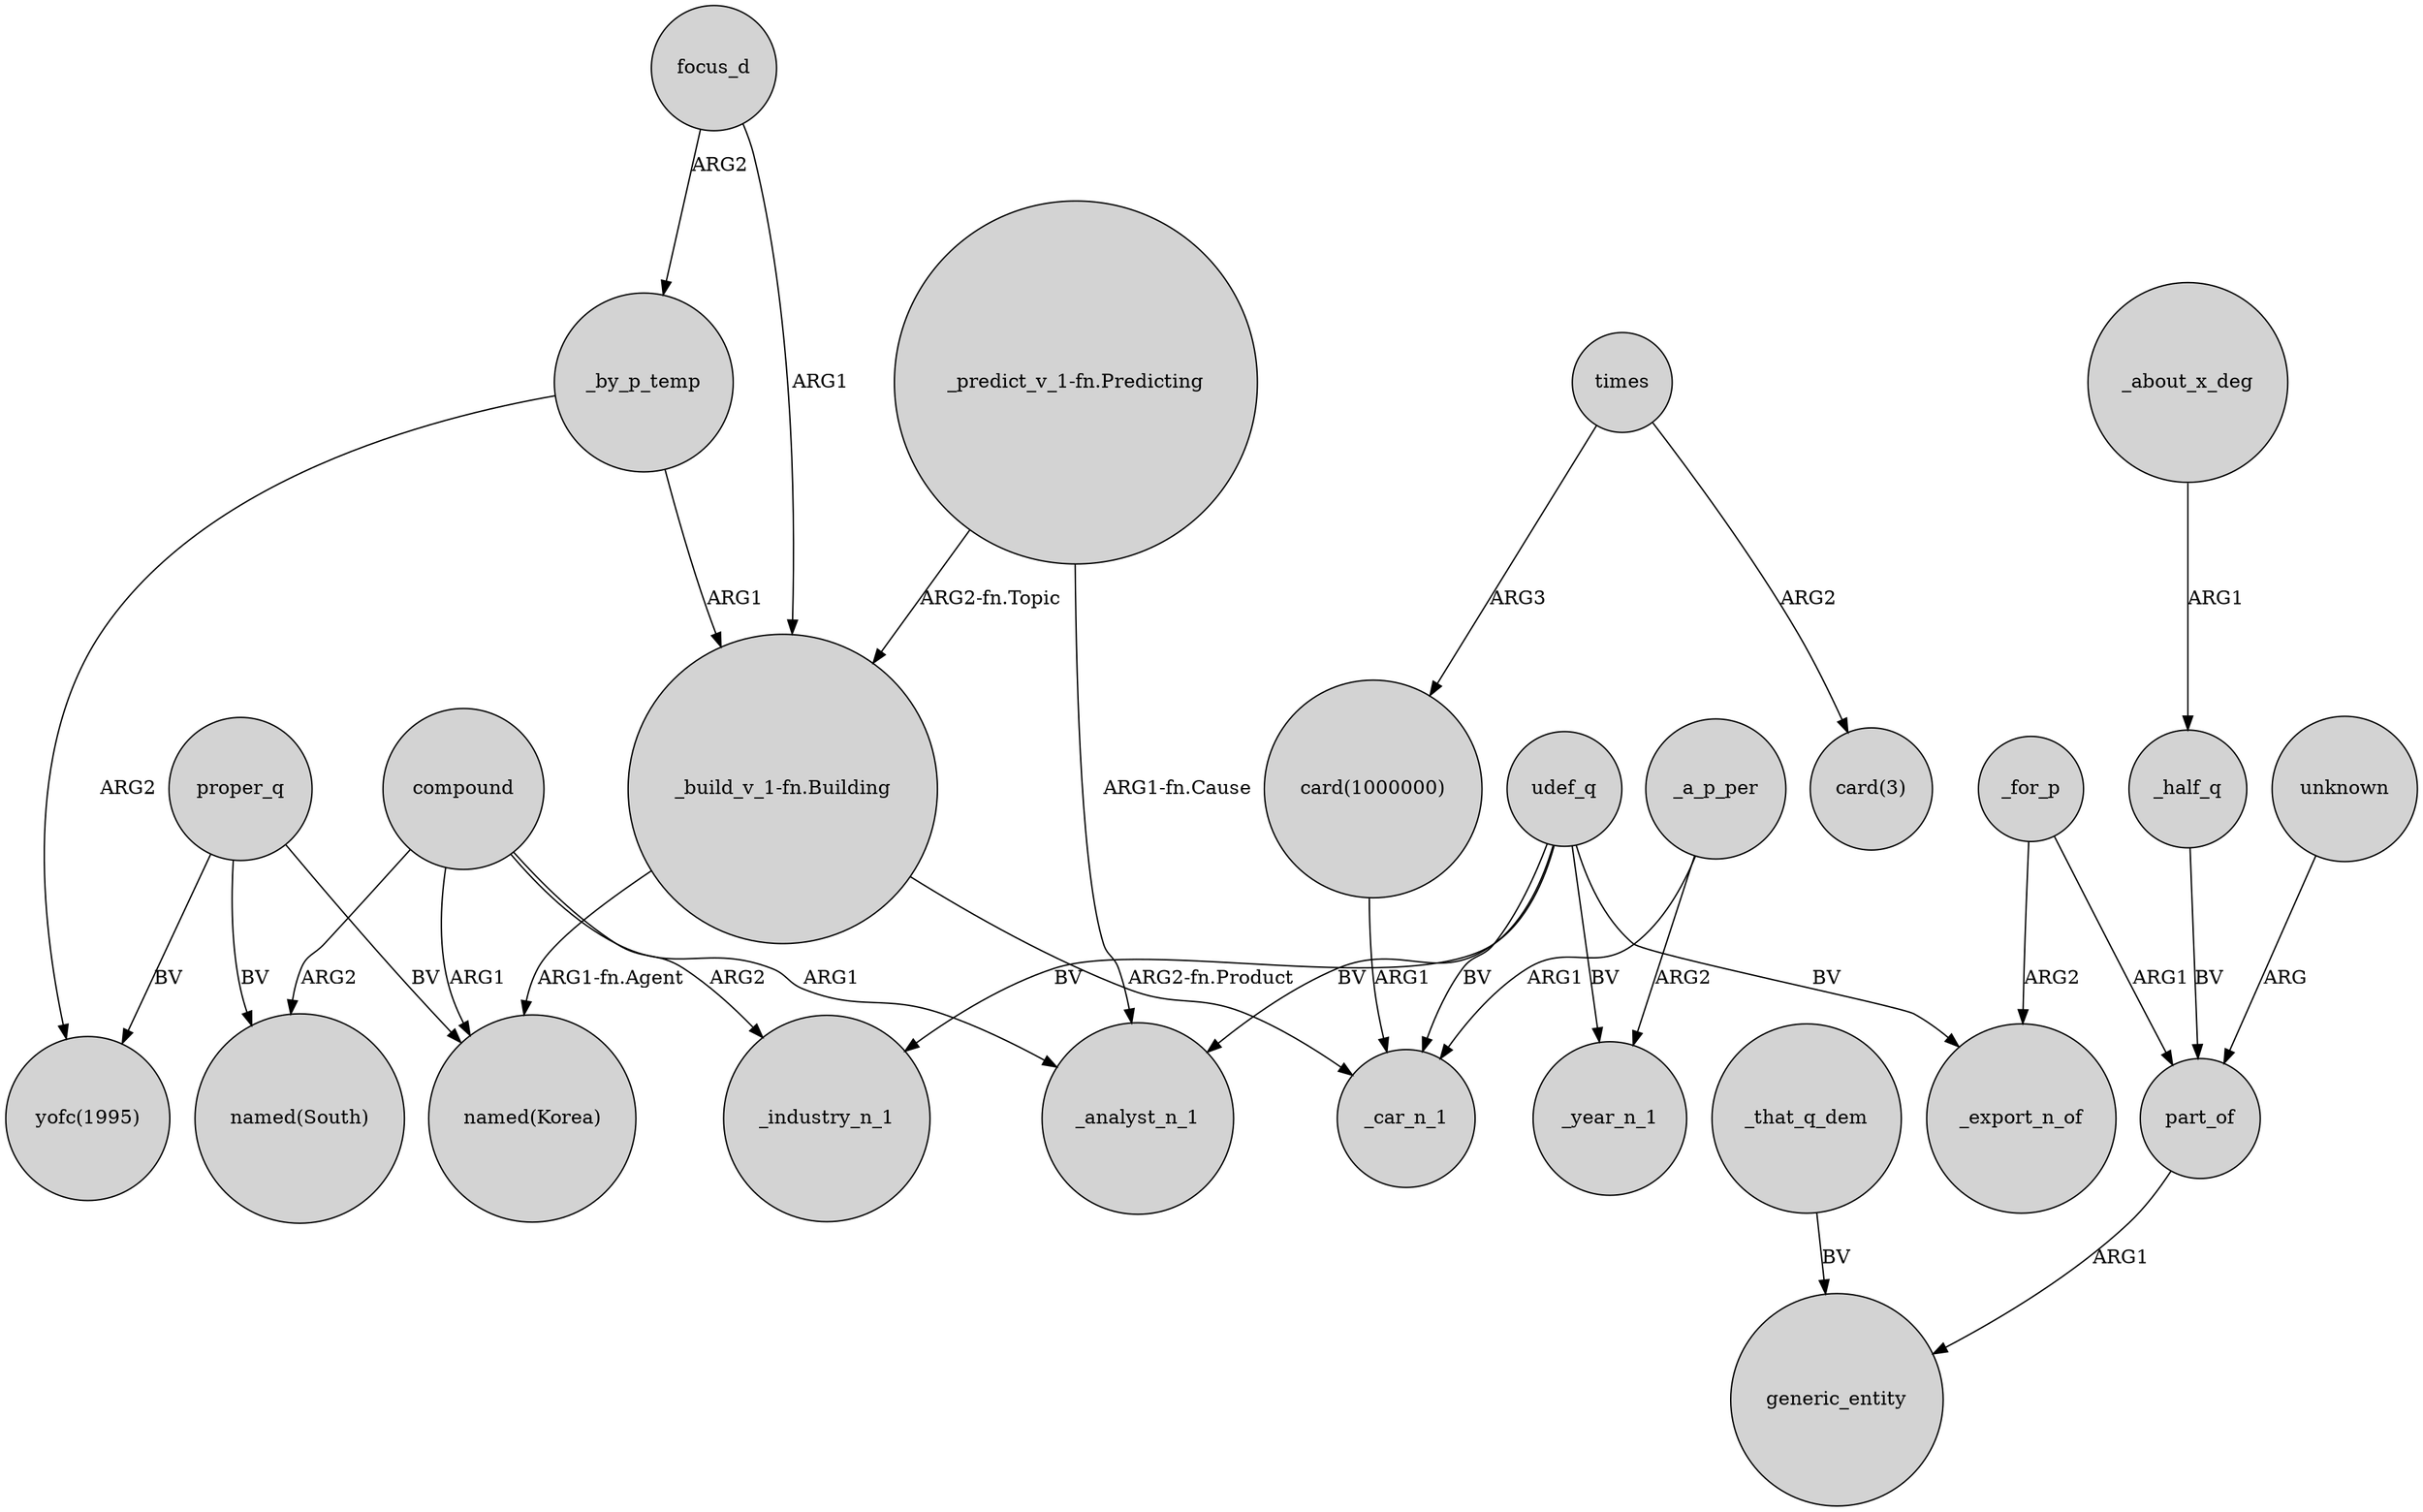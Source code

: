 digraph {
	node [shape=circle style=filled]
	_by_p_temp -> "yofc(1995)" [label=ARG2]
	compound -> "named(South)" [label=ARG2]
	_by_p_temp -> "_build_v_1-fn.Building" [label=ARG1]
	_that_q_dem -> generic_entity [label=BV]
	_a_p_per -> _year_n_1 [label=ARG2]
	_a_p_per -> _car_n_1 [label=ARG1]
	_about_x_deg -> _half_q [label=ARG1]
	proper_q -> "yofc(1995)" [label=BV]
	part_of -> generic_entity [label=ARG1]
	"_build_v_1-fn.Building" -> "named(Korea)" [label="ARG1-fn.Agent"]
	"_build_v_1-fn.Building" -> _car_n_1 [label="ARG2-fn.Product"]
	compound -> _industry_n_1 [label=ARG2]
	times -> "card(1000000)" [label=ARG3]
	proper_q -> "named(Korea)" [label=BV]
	_for_p -> part_of [label=ARG1]
	_half_q -> part_of [label=BV]
	udef_q -> _export_n_of [label=BV]
	"_predict_v_1-fn.Predicting" -> _analyst_n_1 [label="ARG1-fn.Cause"]
	udef_q -> _car_n_1 [label=BV]
	times -> "card(3)" [label=ARG2]
	udef_q -> _year_n_1 [label=BV]
	unknown -> part_of [label=ARG]
	focus_d -> "_build_v_1-fn.Building" [label=ARG1]
	"_predict_v_1-fn.Predicting" -> "_build_v_1-fn.Building" [label="ARG2-fn.Topic"]
	_for_p -> _export_n_of [label=ARG2]
	focus_d -> _by_p_temp [label=ARG2]
	"card(1000000)" -> _car_n_1 [label=ARG1]
	proper_q -> "named(South)" [label=BV]
	udef_q -> _analyst_n_1 [label=BV]
	udef_q -> _industry_n_1 [label=BV]
	compound -> "named(Korea)" [label=ARG1]
	compound -> _analyst_n_1 [label=ARG1]
}
